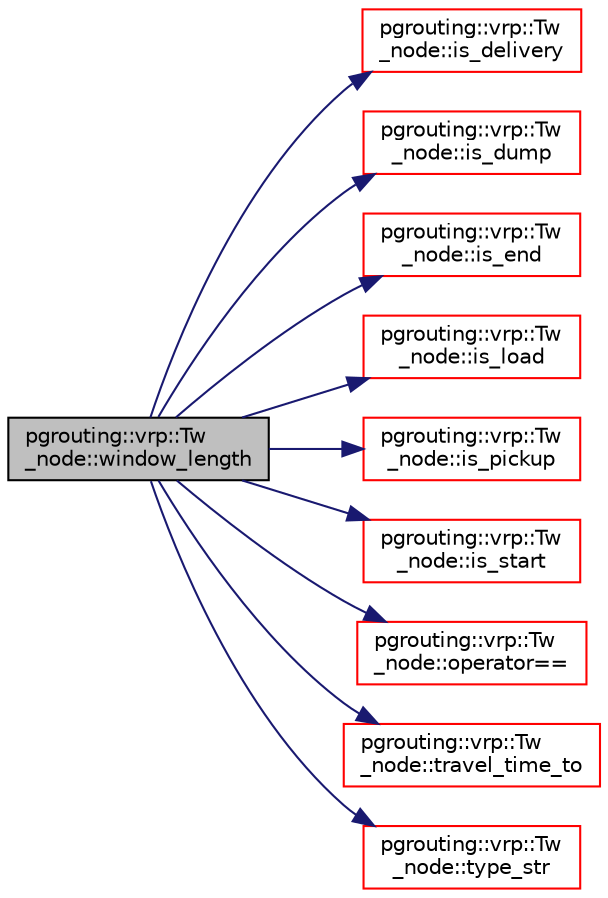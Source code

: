 digraph "pgrouting::vrp::Tw_node::window_length"
{
  edge [fontname="Helvetica",fontsize="10",labelfontname="Helvetica",labelfontsize="10"];
  node [fontname="Helvetica",fontsize="10",shape=record];
  rankdir="LR";
  Node809 [label="pgrouting::vrp::Tw\l_node::window_length",height=0.2,width=0.4,color="black", fillcolor="grey75", style="filled", fontcolor="black"];
  Node809 -> Node810 [color="midnightblue",fontsize="10",style="solid",fontname="Helvetica"];
  Node810 [label="pgrouting::vrp::Tw\l_node::is_delivery",height=0.2,width=0.4,color="red", fillcolor="white", style="filled",URL="$classpgrouting_1_1vrp_1_1Tw__node.html#a7bf5d9502d5d99627b3b7dba5b1a3b76",tooltip="is_delivery "];
  Node809 -> Node815 [color="midnightblue",fontsize="10",style="solid",fontname="Helvetica"];
  Node815 [label="pgrouting::vrp::Tw\l_node::is_dump",height=0.2,width=0.4,color="red", fillcolor="white", style="filled",URL="$classpgrouting_1_1vrp_1_1Tw__node.html#a70c9b8184eec7eb4e981f040f36c9262",tooltip="is_dump "];
  Node809 -> Node816 [color="midnightblue",fontsize="10",style="solid",fontname="Helvetica"];
  Node816 [label="pgrouting::vrp::Tw\l_node::is_end",height=0.2,width=0.4,color="red", fillcolor="white", style="filled",URL="$classpgrouting_1_1vrp_1_1Tw__node.html#a73dc73078ab5135d9269cb0115de898e",tooltip="is_end "];
  Node809 -> Node817 [color="midnightblue",fontsize="10",style="solid",fontname="Helvetica"];
  Node817 [label="pgrouting::vrp::Tw\l_node::is_load",height=0.2,width=0.4,color="red", fillcolor="white", style="filled",URL="$classpgrouting_1_1vrp_1_1Tw__node.html#a69aa3b00665b1cc9be2549c7dde0e05f",tooltip="is_Load "];
  Node809 -> Node818 [color="midnightblue",fontsize="10",style="solid",fontname="Helvetica"];
  Node818 [label="pgrouting::vrp::Tw\l_node::is_pickup",height=0.2,width=0.4,color="red", fillcolor="white", style="filled",URL="$classpgrouting_1_1vrp_1_1Tw__node.html#aff8cddd6a076cc519b695ef4be2dca6b",tooltip="is_pickup "];
  Node809 -> Node819 [color="midnightblue",fontsize="10",style="solid",fontname="Helvetica"];
  Node819 [label="pgrouting::vrp::Tw\l_node::is_start",height=0.2,width=0.4,color="red", fillcolor="white", style="filled",URL="$classpgrouting_1_1vrp_1_1Tw__node.html#ad78f19fca930a7754678d57e1e252483",tooltip="@ { "];
  Node809 -> Node820 [color="midnightblue",fontsize="10",style="solid",fontname="Helvetica"];
  Node820 [label="pgrouting::vrp::Tw\l_node::operator==",height=0.2,width=0.4,color="red", fillcolor="white", style="filled",URL="$classpgrouting_1_1vrp_1_1Tw__node.html#ab2f1204fba2644d6c0a0edef5305645f"];
  Node809 -> Node822 [color="midnightblue",fontsize="10",style="solid",fontname="Helvetica"];
  Node822 [label="pgrouting::vrp::Tw\l_node::travel_time_to",height=0.2,width=0.4,color="red", fillcolor="white", style="filled",URL="$classpgrouting_1_1vrp_1_1Tw__node.html#a7e5b1bdfeb746da922a2863bfe7ae718",tooltip="time = distance / speed. "];
  Node809 -> Node823 [color="midnightblue",fontsize="10",style="solid",fontname="Helvetica"];
  Node823 [label="pgrouting::vrp::Tw\l_node::type_str",height=0.2,width=0.4,color="red", fillcolor="white", style="filled",URL="$classpgrouting_1_1vrp_1_1Tw__node.html#a1c5acc57671c2486a3acf9a2ef868dff"];
}
